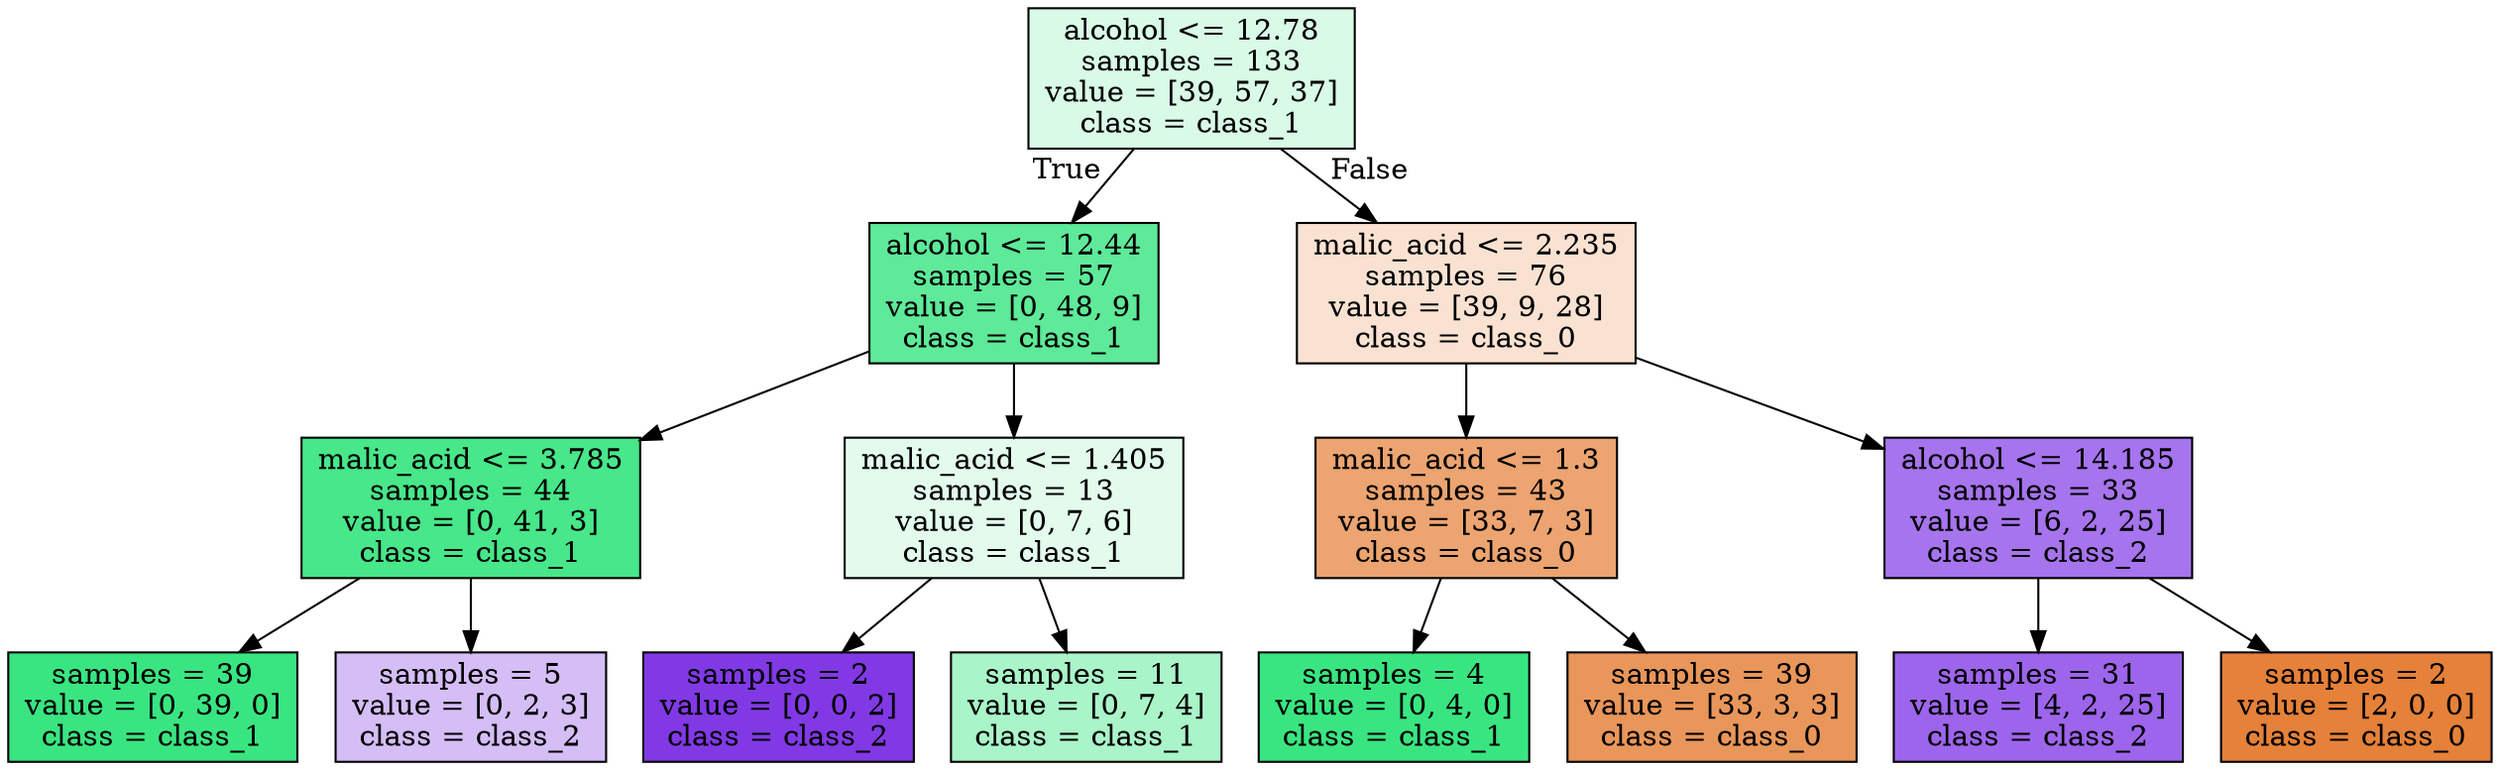 digraph Tree {
node [shape=box, style="filled", color="black"] ;
0 [label="alcohol <= 12.78\nsamples = 133\nvalue = [39, 57, 37]\nclass = class_1", fillcolor="#d9fae7"] ;
1 [label="alcohol <= 12.44\nsamples = 57\nvalue = [0, 48, 9]\nclass = class_1", fillcolor="#5eea99"] ;
0 -> 1 [labeldistance=2.5, labelangle=45, headlabel="True"] ;
2 [label="malic_acid <= 3.785\nsamples = 44\nvalue = [0, 41, 3]\nclass = class_1", fillcolor="#47e78a"] ;
1 -> 2 ;
3 [label="samples = 39\nvalue = [0, 39, 0]\nclass = class_1", fillcolor="#39e581"] ;
2 -> 3 ;
4 [label="samples = 5\nvalue = [0, 2, 3]\nclass = class_2", fillcolor="#d5bdf6"] ;
2 -> 4 ;
5 [label="malic_acid <= 1.405\nsamples = 13\nvalue = [0, 7, 6]\nclass = class_1", fillcolor="#e3fbed"] ;
1 -> 5 ;
6 [label="samples = 2\nvalue = [0, 0, 2]\nclass = class_2", fillcolor="#8139e5"] ;
5 -> 6 ;
7 [label="samples = 11\nvalue = [0, 7, 4]\nclass = class_1", fillcolor="#aaf4c9"] ;
5 -> 7 ;
8 [label="malic_acid <= 2.235\nsamples = 76\nvalue = [39, 9, 28]\nclass = class_0", fillcolor="#f9e2d2"] ;
0 -> 8 [labeldistance=2.5, labelangle=-45, headlabel="False"] ;
9 [label="malic_acid <= 1.3\nsamples = 43\nvalue = [33, 7, 3]\nclass = class_0", fillcolor="#eca470"] ;
8 -> 9 ;
10 [label="samples = 4\nvalue = [0, 4, 0]\nclass = class_1", fillcolor="#39e581"] ;
9 -> 10 ;
11 [label="samples = 39\nvalue = [33, 3, 3]\nclass = class_0", fillcolor="#e9965a"] ;
9 -> 11 ;
12 [label="alcohol <= 14.185\nsamples = 33\nvalue = [6, 2, 25]\nclass = class_2", fillcolor="#a674ed"] ;
8 -> 12 ;
13 [label="samples = 31\nvalue = [4, 2, 25]\nclass = class_2", fillcolor="#9d65eb"] ;
12 -> 13 ;
14 [label="samples = 2\nvalue = [2, 0, 0]\nclass = class_0", fillcolor="#e58139"] ;
12 -> 14 ;
}